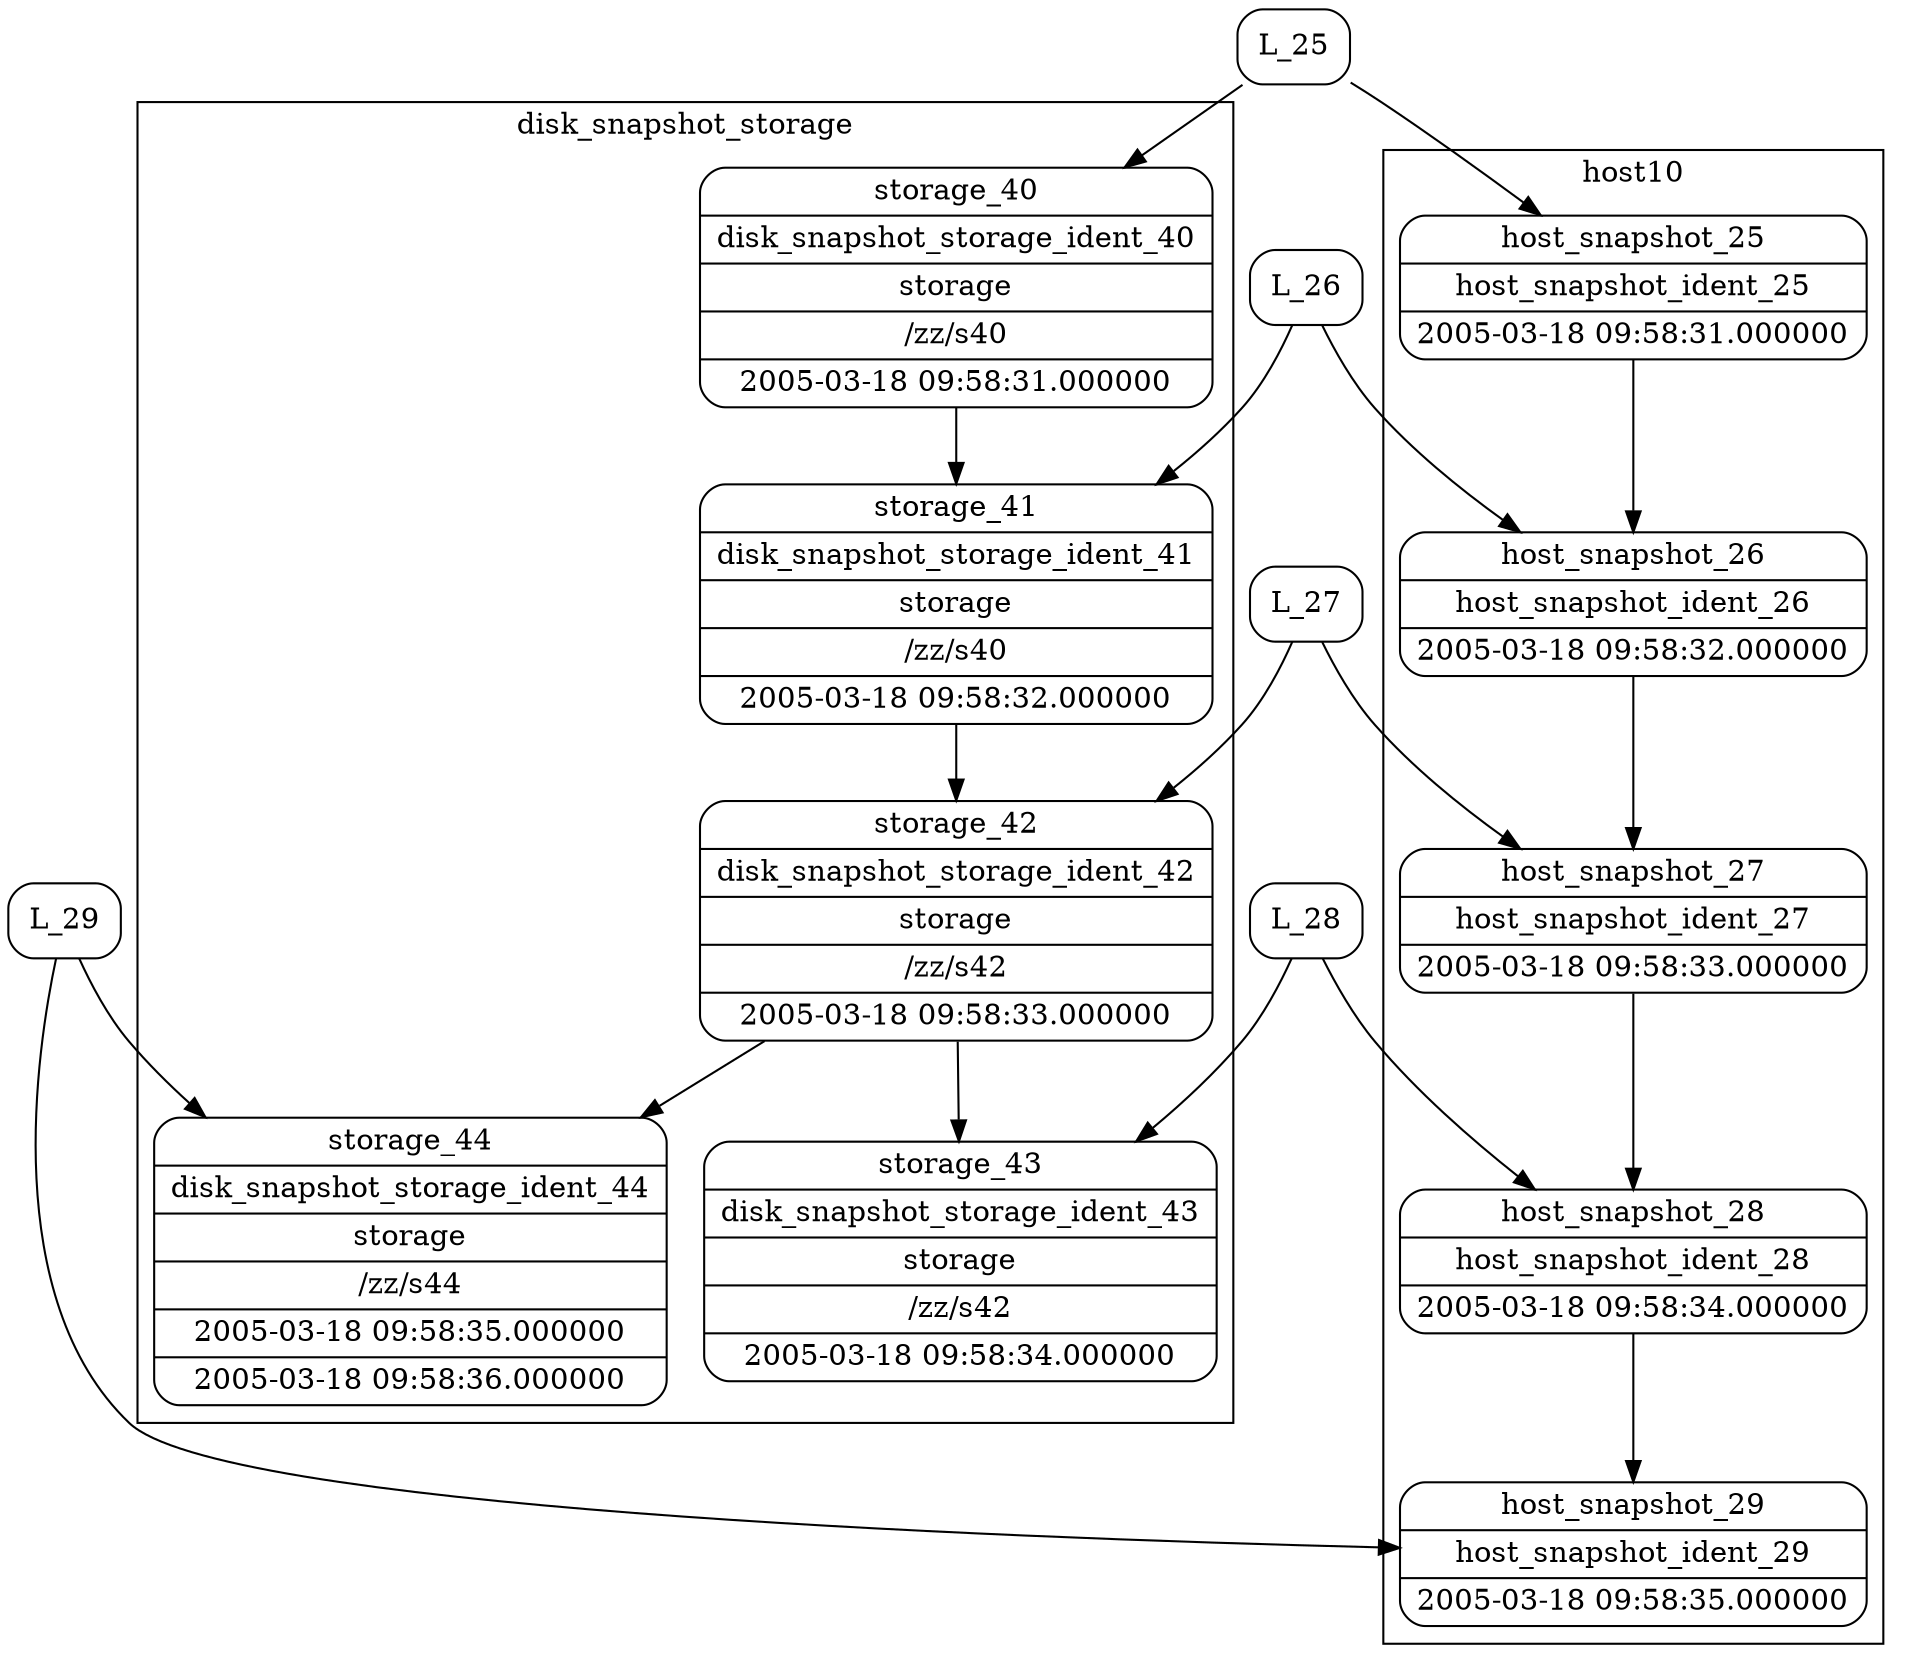 digraph structs{
rankdir=TB
node[shape=record]
subgraph cluster_host10{
        label = "host10"
        node[shape=record]
        Host_snapshot_25 [label="{<f0> host_snapshot_25|<f1> host_snapshot_ident_25|<f2> 2005-03-18 09:58:31.000000}" shape=Mrecord];
Host_snapshot_26 [label="{<f0> host_snapshot_26|<f1> host_snapshot_ident_26|<f2> 2005-03-18 09:58:32.000000}" shape=Mrecord];
Host_snapshot_27 [label="{<f0> host_snapshot_27|<f1> host_snapshot_ident_27|<f2> 2005-03-18 09:58:33.000000}" shape=Mrecord];
Host_snapshot_28 [label="{<f0> host_snapshot_28|<f1> host_snapshot_ident_28|<f2> 2005-03-18 09:58:34.000000}" shape=Mrecord];
Host_snapshot_29 [label="{<f0> host_snapshot_29|<f1> host_snapshot_ident_29|<f2> 2005-03-18 09:58:35.000000}" shape=Mrecord];
Host_snapshot_25->Host_snapshot_26->Host_snapshot_27->Host_snapshot_28->Host_snapshot_29;
}
subgraph cluster_storage{
            label = "disk_snapshot_storage"
            node[shape=record]
            Storage_40 [label="{<f0> storage_40|<f1> disk_snapshot_storage_ident_40|<f2> storage|<f3> /zz/s40|<f4> 2005-03-18 09:58:31.000000}" shape=Mrecord];
Storage_41 [label="{<f0> storage_41|<f1> disk_snapshot_storage_ident_41|<f2> storage|<f3> /zz/s40|<f4> 2005-03-18 09:58:32.000000}" shape=Mrecord];
Storage_42 [label="{<f0> storage_42|<f1> disk_snapshot_storage_ident_42|<f2> storage|<f3> /zz/s42|<f4> 2005-03-18 09:58:33.000000}" shape=Mrecord];
Storage_43 [label="{<f0> storage_43|<f1> disk_snapshot_storage_ident_43|<f2> storage|<f3> /zz/s42|<f4> 2005-03-18 09:58:34.000000}" shape=Mrecord];
Storage_44 [label="{<f0> storage_44|<f1> disk_snapshot_storage_ident_44|<f2> storage|<f3> /zz/s44|<f4> 2005-03-18 09:58:35.000000|<f5> 2005-03-18 09:58:36.000000}" shape=Mrecord];
Storage_40 -> Storage_41;Storage_41 -> Storage_42;Storage_42 -> Storage_43;Storage_42 -> Storage_44;}
Locator_25 [label="<f0> L_25" shape=Mrecord];
Locator_26 [label="<f0> L_26" shape=Mrecord];
Locator_27 [label="<f0> L_27" shape=Mrecord];
Locator_28 [label="<f0> L_28" shape=Mrecord];
Locator_29 [label="<f0> L_29" shape=Mrecord];
Locator_25 -> Host_snapshot_25;
Locator_26 -> Host_snapshot_26;
Locator_27 -> Host_snapshot_27;
Locator_28 -> Host_snapshot_28;
Locator_29 -> Host_snapshot_29;
Locator_25 -> Storage_40;
Locator_26 -> Storage_41;
Locator_27 -> Storage_42;
Locator_28 -> Storage_43;
Locator_29 -> Storage_44;
}
